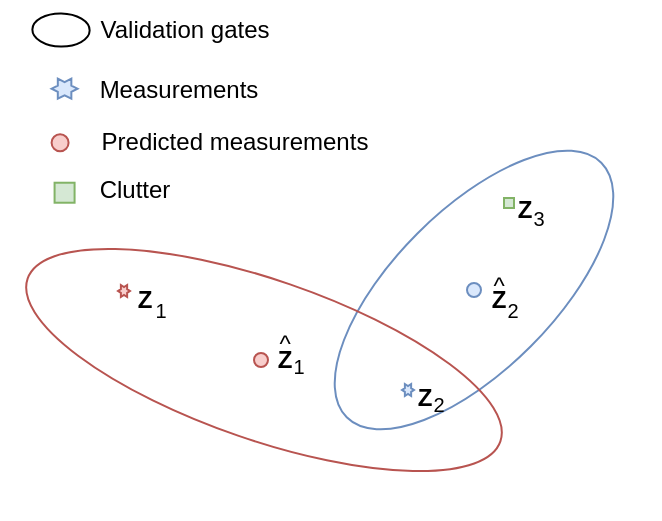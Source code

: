 <mxfile version="21.3.0" type="device">
  <diagram id="3N2VI4dBVApw5SFwci1Q" name="Page-1">
    <mxGraphModel dx="683" dy="1455" grid="1" gridSize="10" guides="1" tooltips="1" connect="1" arrows="1" fold="1" page="1" pageScale="1" pageWidth="850" pageHeight="1100" math="0" shadow="0">
      <root>
        <mxCell id="0" />
        <mxCell id="1" parent="0" />
        <mxCell id="LGPYkrwQERYYdOr7p9lG-1" value="" style="ellipse;whiteSpace=wrap;html=1;fillColor=none;rotation=-45;strokeColor=#6c8ebf;" vertex="1" parent="1">
          <mxGeometry x="480" y="-575" width="180" height="80" as="geometry" />
        </mxCell>
        <mxCell id="LGPYkrwQERYYdOr7p9lG-2" value="" style="ellipse;whiteSpace=wrap;html=1;fillColor=none;rotation=-161;strokeColor=#b85450;" vertex="1" parent="1">
          <mxGeometry x="340" y="-540" width="250" height="80" as="geometry" />
        </mxCell>
        <mxCell id="LGPYkrwQERYYdOr7p9lG-3" value="" style="ellipse;whiteSpace=wrap;html=1;fillColor=none;rotation=91;" vertex="1" parent="1">
          <mxGeometry x="355.22" y="-679.32" width="16.57" height="28.64" as="geometry" />
        </mxCell>
        <mxCell id="LGPYkrwQERYYdOr7p9lG-5" value="Validation gates" style="text;html=1;align=center;verticalAlign=middle;resizable=0;points=[];autosize=1;strokeColor=none;fillColor=none;" vertex="1" parent="1">
          <mxGeometry x="370" y="-680" width="110" height="30" as="geometry" />
        </mxCell>
        <mxCell id="LGPYkrwQERYYdOr7p9lG-7" value="Z" style="text;html=1;align=center;verticalAlign=middle;resizable=0;points=[];autosize=1;strokeColor=none;fillColor=none;fontStyle=1" vertex="1" parent="1">
          <mxGeometry x="566.5" y="-545" width="30" height="30" as="geometry" />
        </mxCell>
        <mxCell id="LGPYkrwQERYYdOr7p9lG-8" value="Z" style="text;html=1;align=center;verticalAlign=middle;resizable=0;points=[];autosize=1;strokeColor=none;fillColor=none;fontStyle=1" vertex="1" parent="1">
          <mxGeometry x="530" y="-496.5" width="30" height="30" as="geometry" />
        </mxCell>
        <mxCell id="LGPYkrwQERYYdOr7p9lG-9" value="Z" style="text;html=1;align=center;verticalAlign=middle;resizable=0;points=[];autosize=1;strokeColor=none;fillColor=none;fontStyle=1" vertex="1" parent="1">
          <mxGeometry x="460" y="-515" width="30" height="30" as="geometry" />
        </mxCell>
        <mxCell id="LGPYkrwQERYYdOr7p9lG-10" value="Z" style="text;html=1;align=center;verticalAlign=middle;resizable=0;points=[];autosize=1;strokeColor=none;fillColor=none;fontStyle=1" vertex="1" parent="1">
          <mxGeometry x="580" y="-590" width="30" height="30" as="geometry" />
        </mxCell>
        <mxCell id="LGPYkrwQERYYdOr7p9lG-11" value="Z" style="text;html=1;align=center;verticalAlign=middle;resizable=0;points=[];autosize=1;strokeColor=none;fillColor=none;fontStyle=1" vertex="1" parent="1">
          <mxGeometry x="390" y="-545" width="30" height="30" as="geometry" />
        </mxCell>
        <mxCell id="LGPYkrwQERYYdOr7p9lG-12" value="" style="ellipse;whiteSpace=wrap;html=1;aspect=fixed;fillColor=#f8cecc;strokeColor=#b85450;" vertex="1" parent="1">
          <mxGeometry x="460" y="-503.5" width="7" height="7" as="geometry" />
        </mxCell>
        <mxCell id="LGPYkrwQERYYdOr7p9lG-14" value="" style="ellipse;whiteSpace=wrap;html=1;aspect=fixed;fillColor=#dae8fc;strokeColor=#6c8ebf;" vertex="1" parent="1">
          <mxGeometry x="566.5" y="-538.5" width="7" height="7" as="geometry" />
        </mxCell>
        <mxCell id="LGPYkrwQERYYdOr7p9lG-15" value="" style="verticalLabelPosition=bottom;verticalAlign=top;html=1;shape=mxgraph.basic.6_point_star;fillColor=#f8cecc;strokeColor=#b85450;" vertex="1" parent="1">
          <mxGeometry x="392" y="-537.5" width="6" height="6" as="geometry" />
        </mxCell>
        <mxCell id="LGPYkrwQERYYdOr7p9lG-16" value="" style="verticalLabelPosition=bottom;verticalAlign=top;html=1;shape=mxgraph.basic.6_point_star;fillColor=#dae8fc;strokeColor=#6c8ebf;" vertex="1" parent="1">
          <mxGeometry x="534" y="-488" width="6" height="6" as="geometry" />
        </mxCell>
        <mxCell id="LGPYkrwQERYYdOr7p9lG-18" value="" style="whiteSpace=wrap;html=1;aspect=fixed;fillColor=#d5e8d4;strokeColor=#82b366;" vertex="1" parent="1">
          <mxGeometry x="585" y="-581" width="5" height="5" as="geometry" />
        </mxCell>
        <mxCell id="LGPYkrwQERYYdOr7p9lG-20" value="^" style="text;html=1;align=center;verticalAlign=middle;resizable=0;points=[];autosize=1;strokeColor=none;fillColor=none;" vertex="1" parent="1">
          <mxGeometry x="460" y="-523" width="30" height="30" as="geometry" />
        </mxCell>
        <mxCell id="LGPYkrwQERYYdOr7p9lG-21" value="^" style="text;html=1;align=center;verticalAlign=middle;resizable=0;points=[];autosize=1;strokeColor=none;fillColor=none;" vertex="1" parent="1">
          <mxGeometry x="567" y="-552" width="30" height="30" as="geometry" />
        </mxCell>
        <mxCell id="LGPYkrwQERYYdOr7p9lG-22" value="1" style="text;html=1;align=center;verticalAlign=middle;resizable=0;points=[];autosize=1;strokeColor=none;fillColor=none;fontSize=10;" vertex="1" parent="1">
          <mxGeometry x="467" y="-512" width="30" height="30" as="geometry" />
        </mxCell>
        <mxCell id="LGPYkrwQERYYdOr7p9lG-23" value="2" style="text;html=1;align=center;verticalAlign=middle;resizable=0;points=[];autosize=1;strokeColor=none;fillColor=none;fontSize=10;" vertex="1" parent="1">
          <mxGeometry x="573.5" y="-540" width="30" height="30" as="geometry" />
        </mxCell>
        <mxCell id="LGPYkrwQERYYdOr7p9lG-33" value="Predicted measurements" style="text;html=1;align=center;verticalAlign=middle;resizable=0;points=[];autosize=1;strokeColor=none;fillColor=none;" vertex="1" parent="1">
          <mxGeometry x="370" y="-623.64" width="160" height="30" as="geometry" />
        </mxCell>
        <mxCell id="LGPYkrwQERYYdOr7p9lG-34" value="" style="ellipse;whiteSpace=wrap;html=1;aspect=fixed;fillColor=#f8cecc;strokeColor=#b85450;" vertex="1" parent="1">
          <mxGeometry x="358.79" y="-612.89" width="8.5" height="8.5" as="geometry" />
        </mxCell>
        <mxCell id="LGPYkrwQERYYdOr7p9lG-35" value="" style="whiteSpace=wrap;html=1;aspect=fixed;fillColor=#d5e8d4;strokeColor=#82b366;" vertex="1" parent="1">
          <mxGeometry x="360.29" y="-588.64" width="10" height="10" as="geometry" />
        </mxCell>
        <mxCell id="LGPYkrwQERYYdOr7p9lG-36" value="Clutter" style="text;html=1;align=center;verticalAlign=middle;resizable=0;points=[];autosize=1;strokeColor=none;fillColor=none;" vertex="1" parent="1">
          <mxGeometry x="370.29" y="-599.64" width="60" height="30" as="geometry" />
        </mxCell>
        <mxCell id="LGPYkrwQERYYdOr7p9lG-37" value="" style="verticalLabelPosition=bottom;verticalAlign=top;html=1;shape=mxgraph.basic.6_point_star;fillColor=#dae8fc;strokeColor=#6c8ebf;" vertex="1" parent="1">
          <mxGeometry x="358.79" y="-640.64" width="13" height="10" as="geometry" />
        </mxCell>
        <mxCell id="LGPYkrwQERYYdOr7p9lG-38" value="Measurements" style="text;html=1;align=center;verticalAlign=middle;resizable=0;points=[];autosize=1;strokeColor=none;fillColor=none;" vertex="1" parent="1">
          <mxGeometry x="371.79" y="-649.64" width="100" height="30" as="geometry" />
        </mxCell>
        <mxCell id="LGPYkrwQERYYdOr7p9lG-39" value="1" style="text;html=1;align=center;verticalAlign=middle;resizable=0;points=[];autosize=1;strokeColor=none;fillColor=none;fontSize=10;" vertex="1" parent="1">
          <mxGeometry x="398" y="-540" width="30" height="30" as="geometry" />
        </mxCell>
        <mxCell id="LGPYkrwQERYYdOr7p9lG-40" value="2" style="text;html=1;align=center;verticalAlign=middle;resizable=0;points=[];autosize=1;strokeColor=none;fillColor=none;fontSize=10;" vertex="1" parent="1">
          <mxGeometry x="536.5" y="-493" width="30" height="30" as="geometry" />
        </mxCell>
        <mxCell id="LGPYkrwQERYYdOr7p9lG-41" value="3" style="text;html=1;align=center;verticalAlign=middle;resizable=0;points=[];autosize=1;strokeColor=none;fillColor=none;fontSize=10;" vertex="1" parent="1">
          <mxGeometry x="587" y="-586" width="30" height="30" as="geometry" />
        </mxCell>
      </root>
    </mxGraphModel>
  </diagram>
</mxfile>

